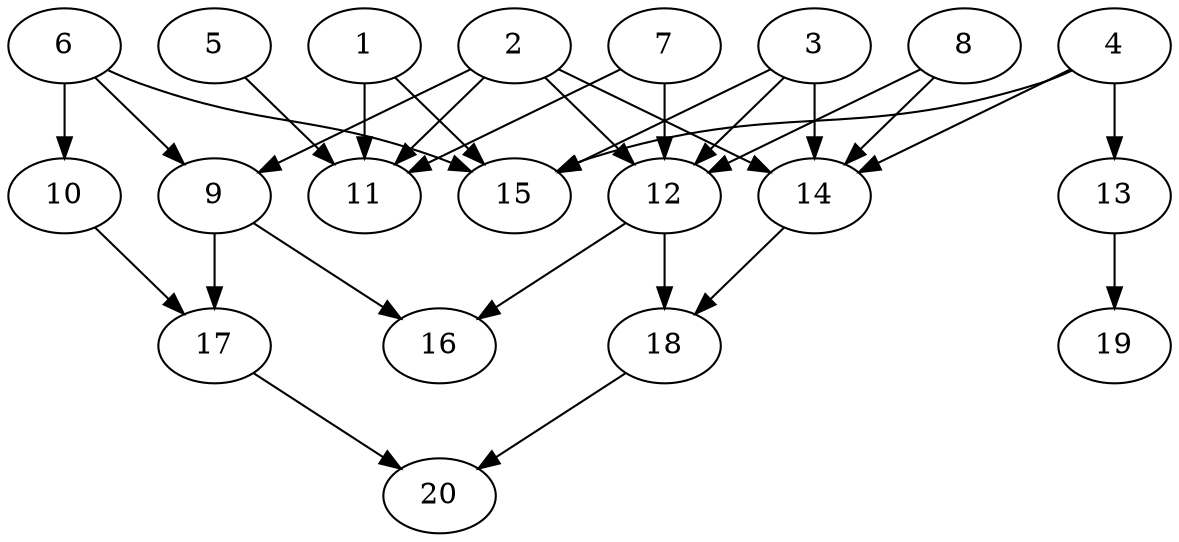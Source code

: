 // DAG automatically generated by daggen at Wed Jul 24 21:27:05 2019
// ./daggen --dot -n 20 --ccr 0.3 --fat 0.7 --regular 0.5 --density 0.5 --mindata 5242880 --maxdata 52428800 
digraph G {
  1 [size="156736853", alpha="0.06", expect_size="47021056"] 
  1 -> 11 [size ="47021056"]
  1 -> 15 [size ="47021056"]
  2 [size="124846080", alpha="0.09", expect_size="37453824"] 
  2 -> 9 [size ="37453824"]
  2 -> 11 [size ="37453824"]
  2 -> 12 [size ="37453824"]
  2 -> 14 [size ="37453824"]
  3 [size="36311040", alpha="0.16", expect_size="10893312"] 
  3 -> 12 [size ="10893312"]
  3 -> 14 [size ="10893312"]
  3 -> 15 [size ="10893312"]
  4 [size="116138667", alpha="0.05", expect_size="34841600"] 
  4 -> 13 [size ="34841600"]
  4 -> 14 [size ="34841600"]
  4 -> 15 [size ="34841600"]
  5 [size="115449173", alpha="0.20", expect_size="34634752"] 
  5 -> 11 [size ="34634752"]
  6 [size="49152000", alpha="0.12", expect_size="14745600"] 
  6 -> 9 [size ="14745600"]
  6 -> 10 [size ="14745600"]
  6 -> 15 [size ="14745600"]
  7 [size="71055360", alpha="0.08", expect_size="21316608"] 
  7 -> 11 [size ="21316608"]
  7 -> 12 [size ="21316608"]
  8 [size="31928320", alpha="0.01", expect_size="9578496"] 
  8 -> 12 [size ="9578496"]
  8 -> 14 [size ="9578496"]
  9 [size="37079040", alpha="0.04", expect_size="11123712"] 
  9 -> 16 [size ="11123712"]
  9 -> 17 [size ="11123712"]
  10 [size="121227947", alpha="0.04", expect_size="36368384"] 
  10 -> 17 [size ="36368384"]
  11 [size="141161813", alpha="0.12", expect_size="42348544"] 
  12 [size="32638293", alpha="0.01", expect_size="9791488"] 
  12 -> 16 [size ="9791488"]
  12 -> 18 [size ="9791488"]
  13 [size="105287680", alpha="0.19", expect_size="31586304"] 
  13 -> 19 [size ="31586304"]
  14 [size="74332160", alpha="0.10", expect_size="22299648"] 
  14 -> 18 [size ="22299648"]
  15 [size="111366827", alpha="0.17", expect_size="33410048"] 
  16 [size="111141547", alpha="0.03", expect_size="33342464"] 
  17 [size="50271573", alpha="0.16", expect_size="15081472"] 
  17 -> 20 [size ="15081472"]
  18 [size="116084053", alpha="0.01", expect_size="34825216"] 
  18 -> 20 [size ="34825216"]
  19 [size="121111893", alpha="0.18", expect_size="36333568"] 
  20 [size="149258240", alpha="0.04", expect_size="44777472"] 
}
